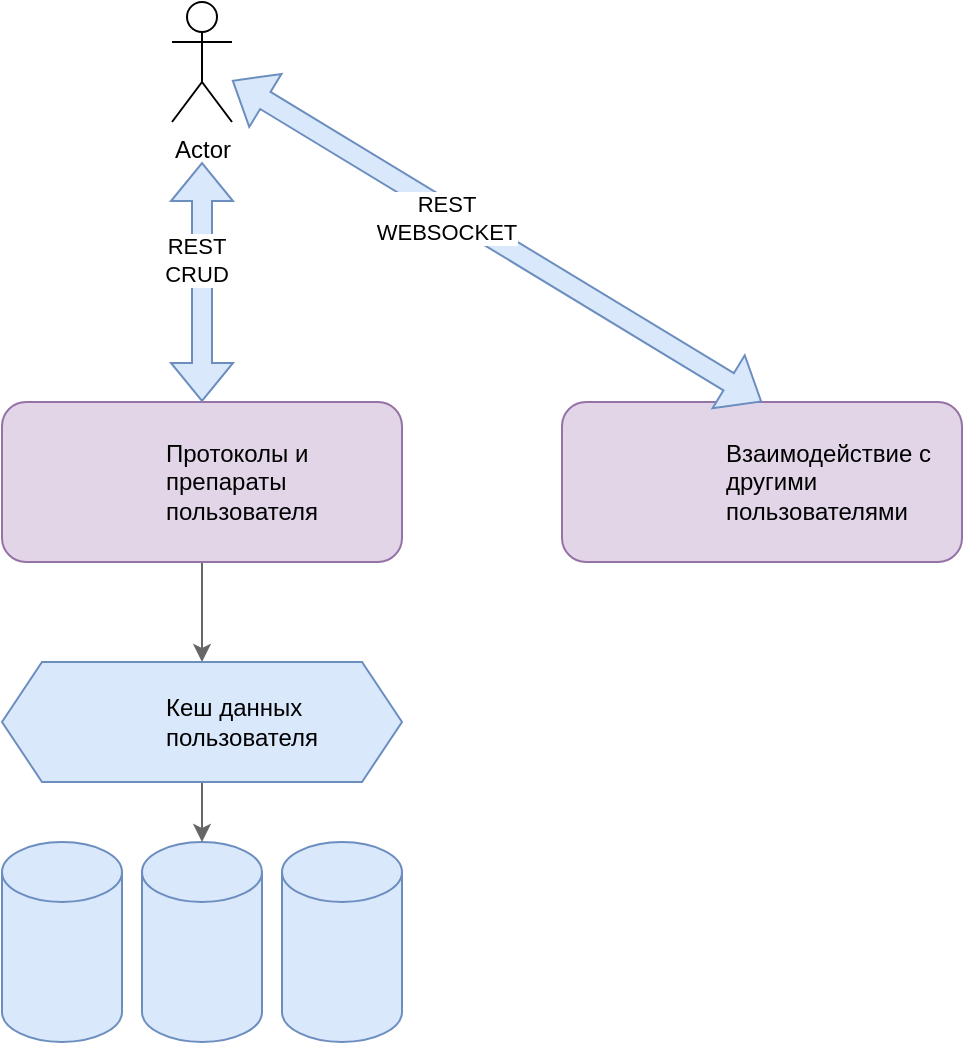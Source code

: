 <mxfile version="21.6.6" type="github">
  <diagram name="Page-1" id="q-ARzgoAae-MjoLzb_5H">
    <mxGraphModel dx="636" dy="391" grid="1" gridSize="10" guides="1" tooltips="1" connect="1" arrows="1" fold="1" page="1" pageScale="1" pageWidth="827" pageHeight="1169" math="0" shadow="0">
      <root>
        <mxCell id="0" />
        <mxCell id="1" parent="0" />
        <mxCell id="5VuOCVOYMruQExuFPeUD-23" style="edgeStyle=orthogonalEdgeStyle;rounded=0;orthogonalLoop=1;jettySize=auto;html=1;exitX=0.5;exitY=1;exitDx=0;exitDy=0;entryX=0.5;entryY=0;entryDx=0;entryDy=0;fillColor=#f5f5f5;strokeColor=#666666;" edge="1" parent="1" source="5VuOCVOYMruQExuFPeUD-1" target="5VuOCVOYMruQExuFPeUD-16">
          <mxGeometry relative="1" as="geometry" />
        </mxCell>
        <mxCell id="5VuOCVOYMruQExuFPeUD-1" value="Протоколы и препараты пользователя" style="rounded=1;whiteSpace=wrap;html=1;fillColor=#e1d5e7;strokeColor=#9673a6;align=left;spacingLeft=80;" vertex="1" parent="1">
          <mxGeometry x="200" y="200" width="200" height="80" as="geometry" />
        </mxCell>
        <mxCell id="5VuOCVOYMruQExuFPeUD-2" value="" style="shape=image;verticalLabelPosition=bottom;labelBackgroundColor=default;verticalAlign=top;aspect=fixed;imageAspect=0;image=https://upload.wikimedia.org/wikipedia/commons/thumb/e/ee/.NET_Core_Logo.svg/2048px-.NET_Core_Logo.svg.png;" vertex="1" parent="1">
          <mxGeometry x="210" y="210" width="60" height="60" as="geometry" />
        </mxCell>
        <mxCell id="5VuOCVOYMruQExuFPeUD-5" value="" style="group" vertex="1" connectable="0" parent="1">
          <mxGeometry x="200" y="420" width="60" height="100" as="geometry" />
        </mxCell>
        <mxCell id="5VuOCVOYMruQExuFPeUD-3" value="" style="shape=cylinder3;whiteSpace=wrap;html=1;boundedLbl=1;backgroundOutline=1;size=15;fillColor=#dae8fc;strokeColor=#6c8ebf;" vertex="1" parent="5VuOCVOYMruQExuFPeUD-5">
          <mxGeometry width="60" height="100" as="geometry" />
        </mxCell>
        <mxCell id="5VuOCVOYMruQExuFPeUD-4" value="" style="shape=image;verticalLabelPosition=bottom;labelBackgroundColor=default;verticalAlign=top;aspect=fixed;imageAspect=0;image=https://cdn-icons-png.flaticon.com/512/5968/5968342.png;" vertex="1" parent="5VuOCVOYMruQExuFPeUD-5">
          <mxGeometry x="7.5" y="37.5" width="45" height="45" as="geometry" />
        </mxCell>
        <mxCell id="5VuOCVOYMruQExuFPeUD-6" value="" style="group" vertex="1" connectable="0" parent="1">
          <mxGeometry x="270" y="420" width="60" height="100" as="geometry" />
        </mxCell>
        <mxCell id="5VuOCVOYMruQExuFPeUD-7" value="" style="shape=cylinder3;whiteSpace=wrap;html=1;boundedLbl=1;backgroundOutline=1;size=15;fillColor=#dae8fc;strokeColor=#6c8ebf;" vertex="1" parent="5VuOCVOYMruQExuFPeUD-6">
          <mxGeometry width="60" height="100" as="geometry" />
        </mxCell>
        <mxCell id="5VuOCVOYMruQExuFPeUD-8" value="" style="shape=image;verticalLabelPosition=bottom;labelBackgroundColor=default;verticalAlign=top;aspect=fixed;imageAspect=0;image=https://cdn-icons-png.flaticon.com/512/5968/5968342.png;" vertex="1" parent="5VuOCVOYMruQExuFPeUD-6">
          <mxGeometry x="7.5" y="37.5" width="45" height="45" as="geometry" />
        </mxCell>
        <mxCell id="5VuOCVOYMruQExuFPeUD-9" value="" style="group" vertex="1" connectable="0" parent="1">
          <mxGeometry x="340" y="420" width="60" height="100" as="geometry" />
        </mxCell>
        <mxCell id="5VuOCVOYMruQExuFPeUD-10" value="" style="shape=cylinder3;whiteSpace=wrap;html=1;boundedLbl=1;backgroundOutline=1;size=15;fillColor=#dae8fc;strokeColor=#6c8ebf;" vertex="1" parent="5VuOCVOYMruQExuFPeUD-9">
          <mxGeometry width="60" height="100" as="geometry" />
        </mxCell>
        <mxCell id="5VuOCVOYMruQExuFPeUD-11" value="" style="shape=image;verticalLabelPosition=bottom;labelBackgroundColor=default;verticalAlign=top;aspect=fixed;imageAspect=0;image=https://cdn-icons-png.flaticon.com/512/5968/5968342.png;" vertex="1" parent="5VuOCVOYMruQExuFPeUD-9">
          <mxGeometry x="7.5" y="37.5" width="45" height="45" as="geometry" />
        </mxCell>
        <mxCell id="5VuOCVOYMruQExuFPeUD-13" value="Actor" style="shape=umlActor;verticalLabelPosition=bottom;verticalAlign=top;html=1;outlineConnect=0;" vertex="1" parent="1">
          <mxGeometry x="285" width="30" height="60" as="geometry" />
        </mxCell>
        <mxCell id="5VuOCVOYMruQExuFPeUD-14" value="" style="shape=flexArrow;endArrow=classic;startArrow=classic;html=1;rounded=0;fillColor=#dae8fc;strokeColor=#6c8ebf;" edge="1" parent="1" source="5VuOCVOYMruQExuFPeUD-1">
          <mxGeometry width="100" height="100" relative="1" as="geometry">
            <mxPoint x="210" y="190" as="sourcePoint" />
            <mxPoint x="300" y="80" as="targetPoint" />
          </mxGeometry>
        </mxCell>
        <mxCell id="5VuOCVOYMruQExuFPeUD-15" value="REST&lt;br&gt;CRUD" style="edgeLabel;html=1;align=center;verticalAlign=middle;resizable=0;points=[];" vertex="1" connectable="0" parent="5VuOCVOYMruQExuFPeUD-14">
          <mxGeometry x="0.183" y="3" relative="1" as="geometry">
            <mxPoint as="offset" />
          </mxGeometry>
        </mxCell>
        <mxCell id="5VuOCVOYMruQExuFPeUD-24" style="edgeStyle=orthogonalEdgeStyle;rounded=0;orthogonalLoop=1;jettySize=auto;html=1;exitX=0.5;exitY=1;exitDx=0;exitDy=0;entryX=0.5;entryY=0;entryDx=0;entryDy=0;entryPerimeter=0;fillColor=#f5f5f5;strokeColor=#666666;" edge="1" parent="1" source="5VuOCVOYMruQExuFPeUD-16" target="5VuOCVOYMruQExuFPeUD-7">
          <mxGeometry relative="1" as="geometry" />
        </mxCell>
        <mxCell id="5VuOCVOYMruQExuFPeUD-16" value="Кеш данных пользователя" style="shape=hexagon;perimeter=hexagonPerimeter2;whiteSpace=wrap;html=1;fixedSize=1;fillColor=#dae8fc;strokeColor=#6c8ebf;spacingLeft=80;align=left;" vertex="1" parent="1">
          <mxGeometry x="200" y="330" width="200" height="60" as="geometry" />
        </mxCell>
        <mxCell id="5VuOCVOYMruQExuFPeUD-22" value="" style="shape=image;verticalLabelPosition=bottom;labelBackgroundColor=default;verticalAlign=top;aspect=fixed;imageAspect=0;image=https://upload.wikimedia.org/wikipedia/ru/2/27/Logo-Tarantool-2023.png;" vertex="1" parent="1">
          <mxGeometry x="224" y="337" width="46" height="46" as="geometry" />
        </mxCell>
        <mxCell id="5VuOCVOYMruQExuFPeUD-25" value="Взаимодействие с другими пользователями" style="rounded=1;whiteSpace=wrap;html=1;fillColor=#e1d5e7;strokeColor=#9673a6;align=left;spacingLeft=80;" vertex="1" parent="1">
          <mxGeometry x="480" y="200" width="200" height="80" as="geometry" />
        </mxCell>
        <mxCell id="5VuOCVOYMruQExuFPeUD-26" value="" style="shape=image;verticalLabelPosition=bottom;labelBackgroundColor=default;verticalAlign=top;aspect=fixed;imageAspect=0;image=https://upload.wikimedia.org/wikipedia/commons/thumb/e/ee/.NET_Core_Logo.svg/2048px-.NET_Core_Logo.svg.png;" vertex="1" parent="1">
          <mxGeometry x="490" y="210" width="60" height="60" as="geometry" />
        </mxCell>
        <mxCell id="5VuOCVOYMruQExuFPeUD-27" value="" style="shape=flexArrow;endArrow=classic;startArrow=classic;html=1;rounded=0;fillColor=#dae8fc;strokeColor=#6c8ebf;exitX=0.5;exitY=0;exitDx=0;exitDy=0;" edge="1" parent="1" source="5VuOCVOYMruQExuFPeUD-25" target="5VuOCVOYMruQExuFPeUD-13">
          <mxGeometry width="100" height="100" relative="1" as="geometry">
            <mxPoint x="310" y="210" as="sourcePoint" />
            <mxPoint x="310" y="90" as="targetPoint" />
          </mxGeometry>
        </mxCell>
        <mxCell id="5VuOCVOYMruQExuFPeUD-28" value="REST&lt;br&gt;WEBSOCKET" style="edgeLabel;html=1;align=center;verticalAlign=middle;resizable=0;points=[];" vertex="1" connectable="0" parent="5VuOCVOYMruQExuFPeUD-27">
          <mxGeometry x="0.183" y="3" relative="1" as="geometry">
            <mxPoint as="offset" />
          </mxGeometry>
        </mxCell>
      </root>
    </mxGraphModel>
  </diagram>
</mxfile>
